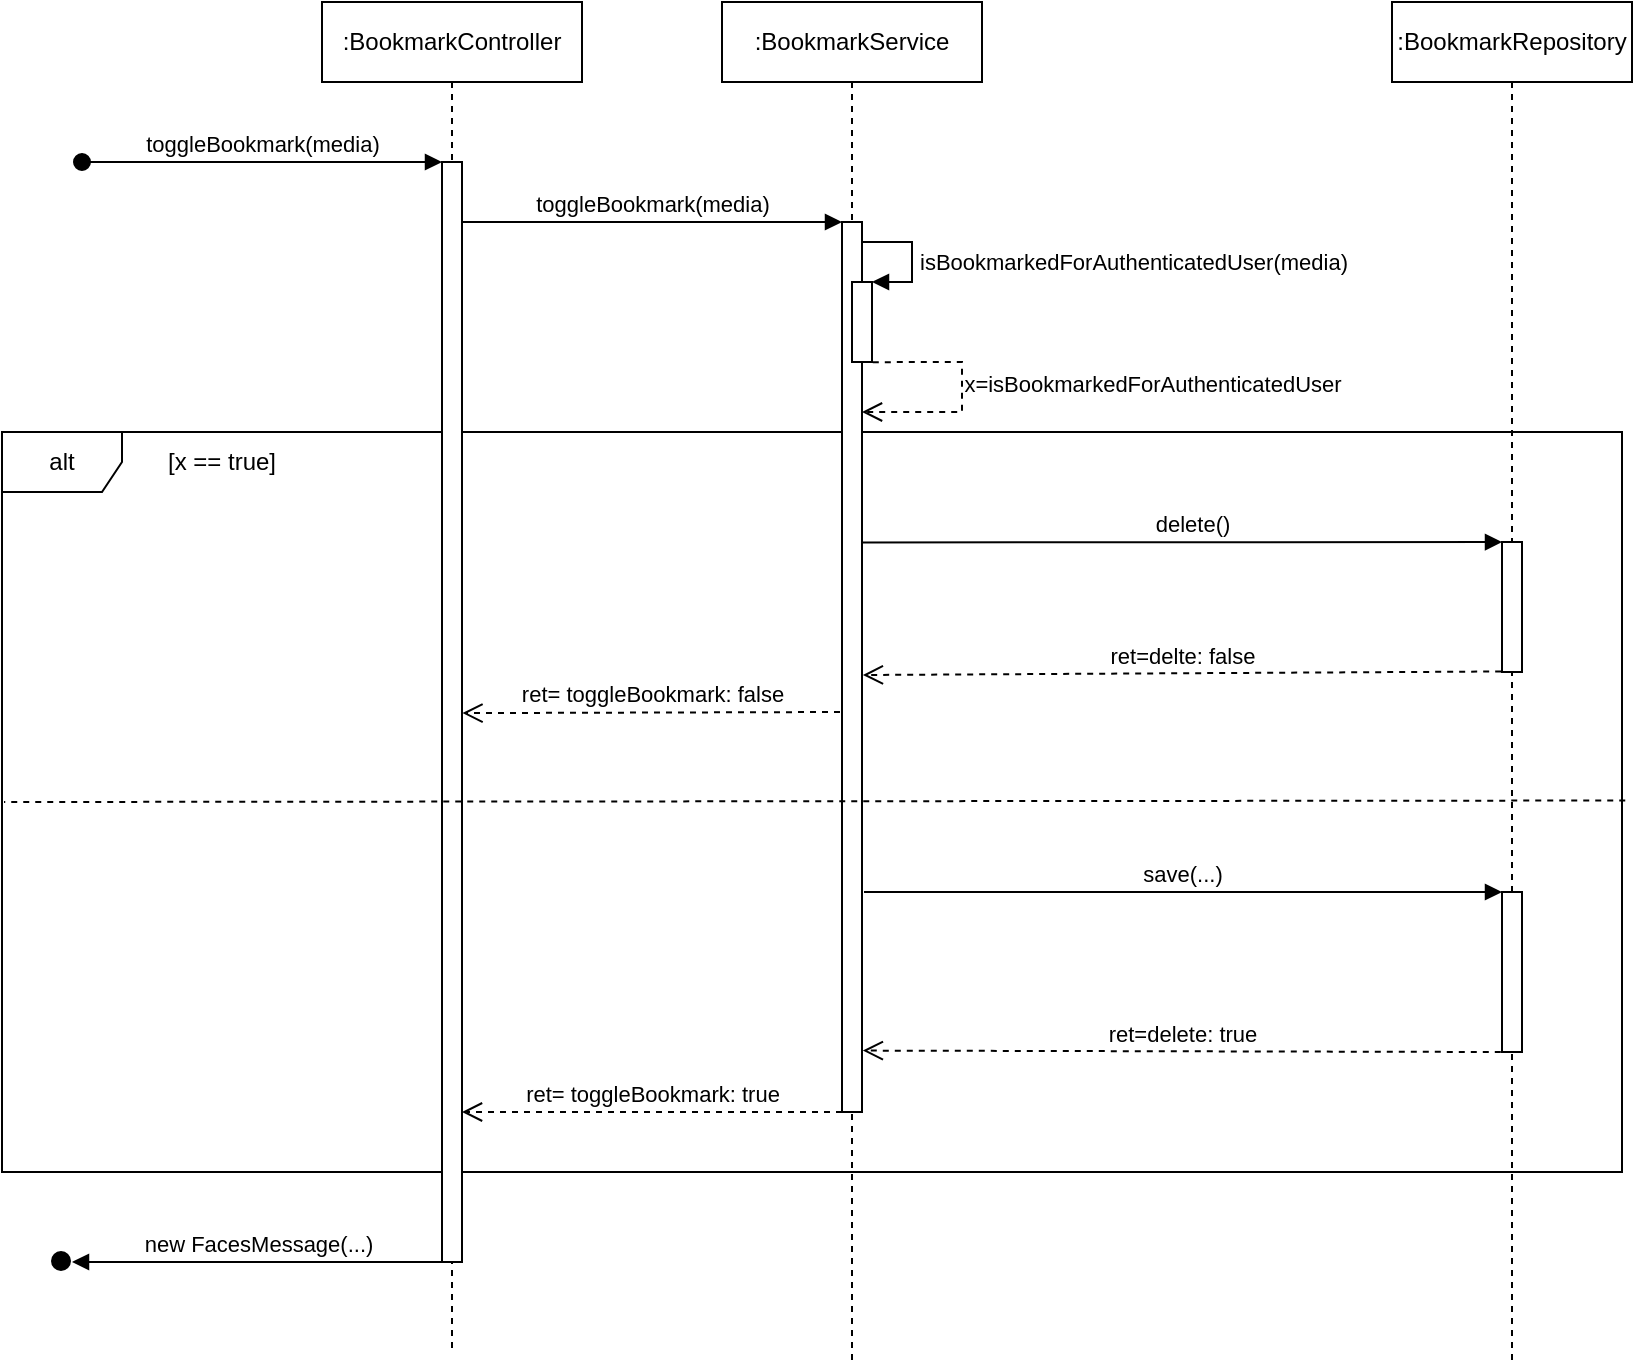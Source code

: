 <mxfile version="14.2.4" type="device"><diagram id="kgpKYQtTHZ0yAKxKKP6v" name="Page-1"><mxGraphModel dx="861" dy="473" grid="1" gridSize="5" guides="1" tooltips="1" connect="1" arrows="1" fold="1" page="1" pageScale="1" pageWidth="850" pageHeight="1100" math="0" shadow="0"><root><mxCell id="0"/><mxCell id="1" parent="0"/><mxCell id="WA-ow7YlSRwJ1kkx72Wz-16" value="alt" style="shape=umlFrame;whiteSpace=wrap;html=1;" vertex="1" parent="1"><mxGeometry x="20" y="340" width="810" height="370" as="geometry"/></mxCell><mxCell id="WA-ow7YlSRwJ1kkx72Wz-1" value=":BookmarkController" style="shape=umlLifeline;perimeter=lifelinePerimeter;whiteSpace=wrap;html=1;container=1;collapsible=0;recursiveResize=0;outlineConnect=0;" vertex="1" parent="1"><mxGeometry x="180" y="125" width="130" height="675" as="geometry"/></mxCell><mxCell id="WA-ow7YlSRwJ1kkx72Wz-4" value="" style="html=1;points=[];perimeter=orthogonalPerimeter;" vertex="1" parent="1"><mxGeometry x="240" y="205" width="10" height="550" as="geometry"/></mxCell><mxCell id="WA-ow7YlSRwJ1kkx72Wz-5" value="toggleBookmark(media)" style="html=1;verticalAlign=bottom;startArrow=oval;endArrow=block;startSize=8;" edge="1" target="WA-ow7YlSRwJ1kkx72Wz-4" parent="1"><mxGeometry relative="1" as="geometry"><mxPoint x="60" y="205" as="sourcePoint"/></mxGeometry></mxCell><mxCell id="WA-ow7YlSRwJ1kkx72Wz-6" value=":BookmarkService" style="shape=umlLifeline;perimeter=lifelinePerimeter;whiteSpace=wrap;html=1;container=1;collapsible=0;recursiveResize=0;outlineConnect=0;" vertex="1" parent="1"><mxGeometry x="380" y="125" width="130" height="680" as="geometry"/></mxCell><mxCell id="WA-ow7YlSRwJ1kkx72Wz-7" value="" style="html=1;points=[];perimeter=orthogonalPerimeter;" vertex="1" parent="WA-ow7YlSRwJ1kkx72Wz-6"><mxGeometry x="60" y="110" width="10" height="445" as="geometry"/></mxCell><mxCell id="WA-ow7YlSRwJ1kkx72Wz-8" value="toggleBookmark(media)" style="html=1;verticalAlign=bottom;endArrow=block;" edge="1" parent="1"><mxGeometry relative="1" as="geometry"><mxPoint x="250" y="235" as="sourcePoint"/><mxPoint x="440" y="235" as="targetPoint"/></mxGeometry></mxCell><mxCell id="WA-ow7YlSRwJ1kkx72Wz-12" value="" style="html=1;points=[];perimeter=orthogonalPerimeter;" vertex="1" parent="1"><mxGeometry x="445" y="265" width="10" height="40" as="geometry"/></mxCell><mxCell id="WA-ow7YlSRwJ1kkx72Wz-13" value="isBookmarkedForAuthenticatedUser(media)" style="edgeStyle=orthogonalEdgeStyle;html=1;align=left;spacingLeft=2;endArrow=block;rounded=0;entryX=1;entryY=0;" edge="1" target="WA-ow7YlSRwJ1kkx72Wz-12" parent="1"><mxGeometry x="0.077" relative="1" as="geometry"><mxPoint x="450" y="245" as="sourcePoint"/><Array as="points"><mxPoint x="475" y="245"/></Array><mxPoint as="offset"/></mxGeometry></mxCell><mxCell id="WA-ow7YlSRwJ1kkx72Wz-15" value="x=isBookmarkedForAuthenticatedUser" style="html=1;verticalAlign=bottom;endArrow=open;dashed=1;endSize=8;exitX=1.04;exitY=1.002;exitDx=0;exitDy=0;exitPerimeter=0;rounded=0;" edge="1" parent="1" source="WA-ow7YlSRwJ1kkx72Wz-12"><mxGeometry x="0.09" y="95" relative="1" as="geometry"><mxPoint x="540" y="315" as="sourcePoint"/><mxPoint x="450" y="330" as="targetPoint"/><Array as="points"><mxPoint x="500" y="305"/><mxPoint x="500" y="330"/></Array><mxPoint as="offset"/></mxGeometry></mxCell><mxCell id="WA-ow7YlSRwJ1kkx72Wz-18" value="[x == true]" style="text;html=1;strokeColor=none;fillColor=none;align=center;verticalAlign=middle;whiteSpace=wrap;rounded=0;" vertex="1" parent="1"><mxGeometry x="95" y="345" width="70" height="20" as="geometry"/></mxCell><mxCell id="WA-ow7YlSRwJ1kkx72Wz-19" value="" style="endArrow=none;dashed=1;html=1;exitX=1.002;exitY=0.498;exitDx=0;exitDy=0;exitPerimeter=0;" edge="1" parent="1" source="WA-ow7YlSRwJ1kkx72Wz-16"><mxGeometry width="50" height="50" relative="1" as="geometry"><mxPoint x="355" y="565" as="sourcePoint"/><mxPoint x="21" y="525" as="targetPoint"/></mxGeometry></mxCell><mxCell id="WA-ow7YlSRwJ1kkx72Wz-20" value=":BookmarkRepository" style="shape=umlLifeline;perimeter=lifelinePerimeter;whiteSpace=wrap;html=1;container=1;collapsible=0;recursiveResize=0;outlineConnect=0;" vertex="1" parent="1"><mxGeometry x="715" y="125" width="120" height="680" as="geometry"/></mxCell><mxCell id="WA-ow7YlSRwJ1kkx72Wz-21" value="" style="html=1;points=[];perimeter=orthogonalPerimeter;" vertex="1" parent="WA-ow7YlSRwJ1kkx72Wz-20"><mxGeometry x="55" y="270" width="10" height="65" as="geometry"/></mxCell><mxCell id="WA-ow7YlSRwJ1kkx72Wz-26" value="" style="html=1;points=[];perimeter=orthogonalPerimeter;" vertex="1" parent="WA-ow7YlSRwJ1kkx72Wz-20"><mxGeometry x="55" y="445" width="10" height="80" as="geometry"/></mxCell><mxCell id="WA-ow7YlSRwJ1kkx72Wz-22" value="delete()" style="html=1;verticalAlign=bottom;endArrow=block;entryX=0;entryY=0;exitX=1.043;exitY=0.36;exitDx=0;exitDy=0;exitPerimeter=0;" edge="1" target="WA-ow7YlSRwJ1kkx72Wz-21" parent="1" source="WA-ow7YlSRwJ1kkx72Wz-7"><mxGeometry x="0.03" relative="1" as="geometry"><mxPoint x="452" y="395" as="sourcePoint"/><mxPoint as="offset"/></mxGeometry></mxCell><mxCell id="WA-ow7YlSRwJ1kkx72Wz-23" value="ret=delte: false" style="html=1;verticalAlign=bottom;endArrow=open;dashed=1;endSize=8;exitX=-0.041;exitY=0.996;entryX=1.043;entryY=0.509;entryDx=0;entryDy=0;entryPerimeter=0;exitDx=0;exitDy=0;exitPerimeter=0;" edge="1" source="WA-ow7YlSRwJ1kkx72Wz-21" parent="1" target="WA-ow7YlSRwJ1kkx72Wz-7"><mxGeometry relative="1" as="geometry"><mxPoint x="700" y="441" as="targetPoint"/></mxGeometry></mxCell><mxCell id="WA-ow7YlSRwJ1kkx72Wz-25" value="ret= toggleBookmark: false" style="html=1;verticalAlign=bottom;endArrow=open;dashed=1;endSize=8;entryX=1.023;entryY=0.501;entryDx=0;entryDy=0;entryPerimeter=0;" edge="1" parent="1" target="WA-ow7YlSRwJ1kkx72Wz-4"><mxGeometry relative="1" as="geometry"><mxPoint x="439" y="480" as="sourcePoint"/><mxPoint x="360" y="479.5" as="targetPoint"/></mxGeometry></mxCell><mxCell id="WA-ow7YlSRwJ1kkx72Wz-27" value="save(...)" style="html=1;verticalAlign=bottom;endArrow=block;entryX=0;entryY=0;" edge="1" target="WA-ow7YlSRwJ1kkx72Wz-26" parent="1"><mxGeometry x="-0.003" relative="1" as="geometry"><mxPoint x="451" y="570" as="sourcePoint"/><mxPoint as="offset"/></mxGeometry></mxCell><mxCell id="WA-ow7YlSRwJ1kkx72Wz-28" value="ret=delete: true" style="html=1;verticalAlign=bottom;endArrow=open;dashed=1;endSize=8;exitX=-0.06;exitY=1;exitDx=0;exitDy=0;exitPerimeter=0;entryX=1.041;entryY=0.931;entryDx=0;entryDy=0;entryPerimeter=0;" edge="1" source="WA-ow7YlSRwJ1kkx72Wz-26" parent="1" target="WA-ow7YlSRwJ1kkx72Wz-7"><mxGeometry relative="1" as="geometry"><mxPoint x="450" y="645" as="targetPoint"/></mxGeometry></mxCell><mxCell id="WA-ow7YlSRwJ1kkx72Wz-29" value="ret= toggleBookmark: true" style="html=1;verticalAlign=bottom;endArrow=open;dashed=1;endSize=8;" edge="1" parent="1"><mxGeometry relative="1" as="geometry"><mxPoint x="440" y="680" as="sourcePoint"/><mxPoint x="250" y="680" as="targetPoint"/></mxGeometry></mxCell><mxCell id="WA-ow7YlSRwJ1kkx72Wz-30" value="new FacesMessage(...)" style="html=1;verticalAlign=bottom;endArrow=block;" edge="1" parent="1"><mxGeometry width="80" relative="1" as="geometry"><mxPoint x="240" y="755" as="sourcePoint"/><mxPoint x="55" y="755" as="targetPoint"/></mxGeometry></mxCell><mxCell id="WA-ow7YlSRwJ1kkx72Wz-31" value="" style="ellipse;whiteSpace=wrap;html=1;aspect=fixed;fillColor=#000000;rotation=0;" vertex="1" parent="1"><mxGeometry x="45" y="750" width="9" height="9" as="geometry"/></mxCell></root></mxGraphModel></diagram></mxfile>